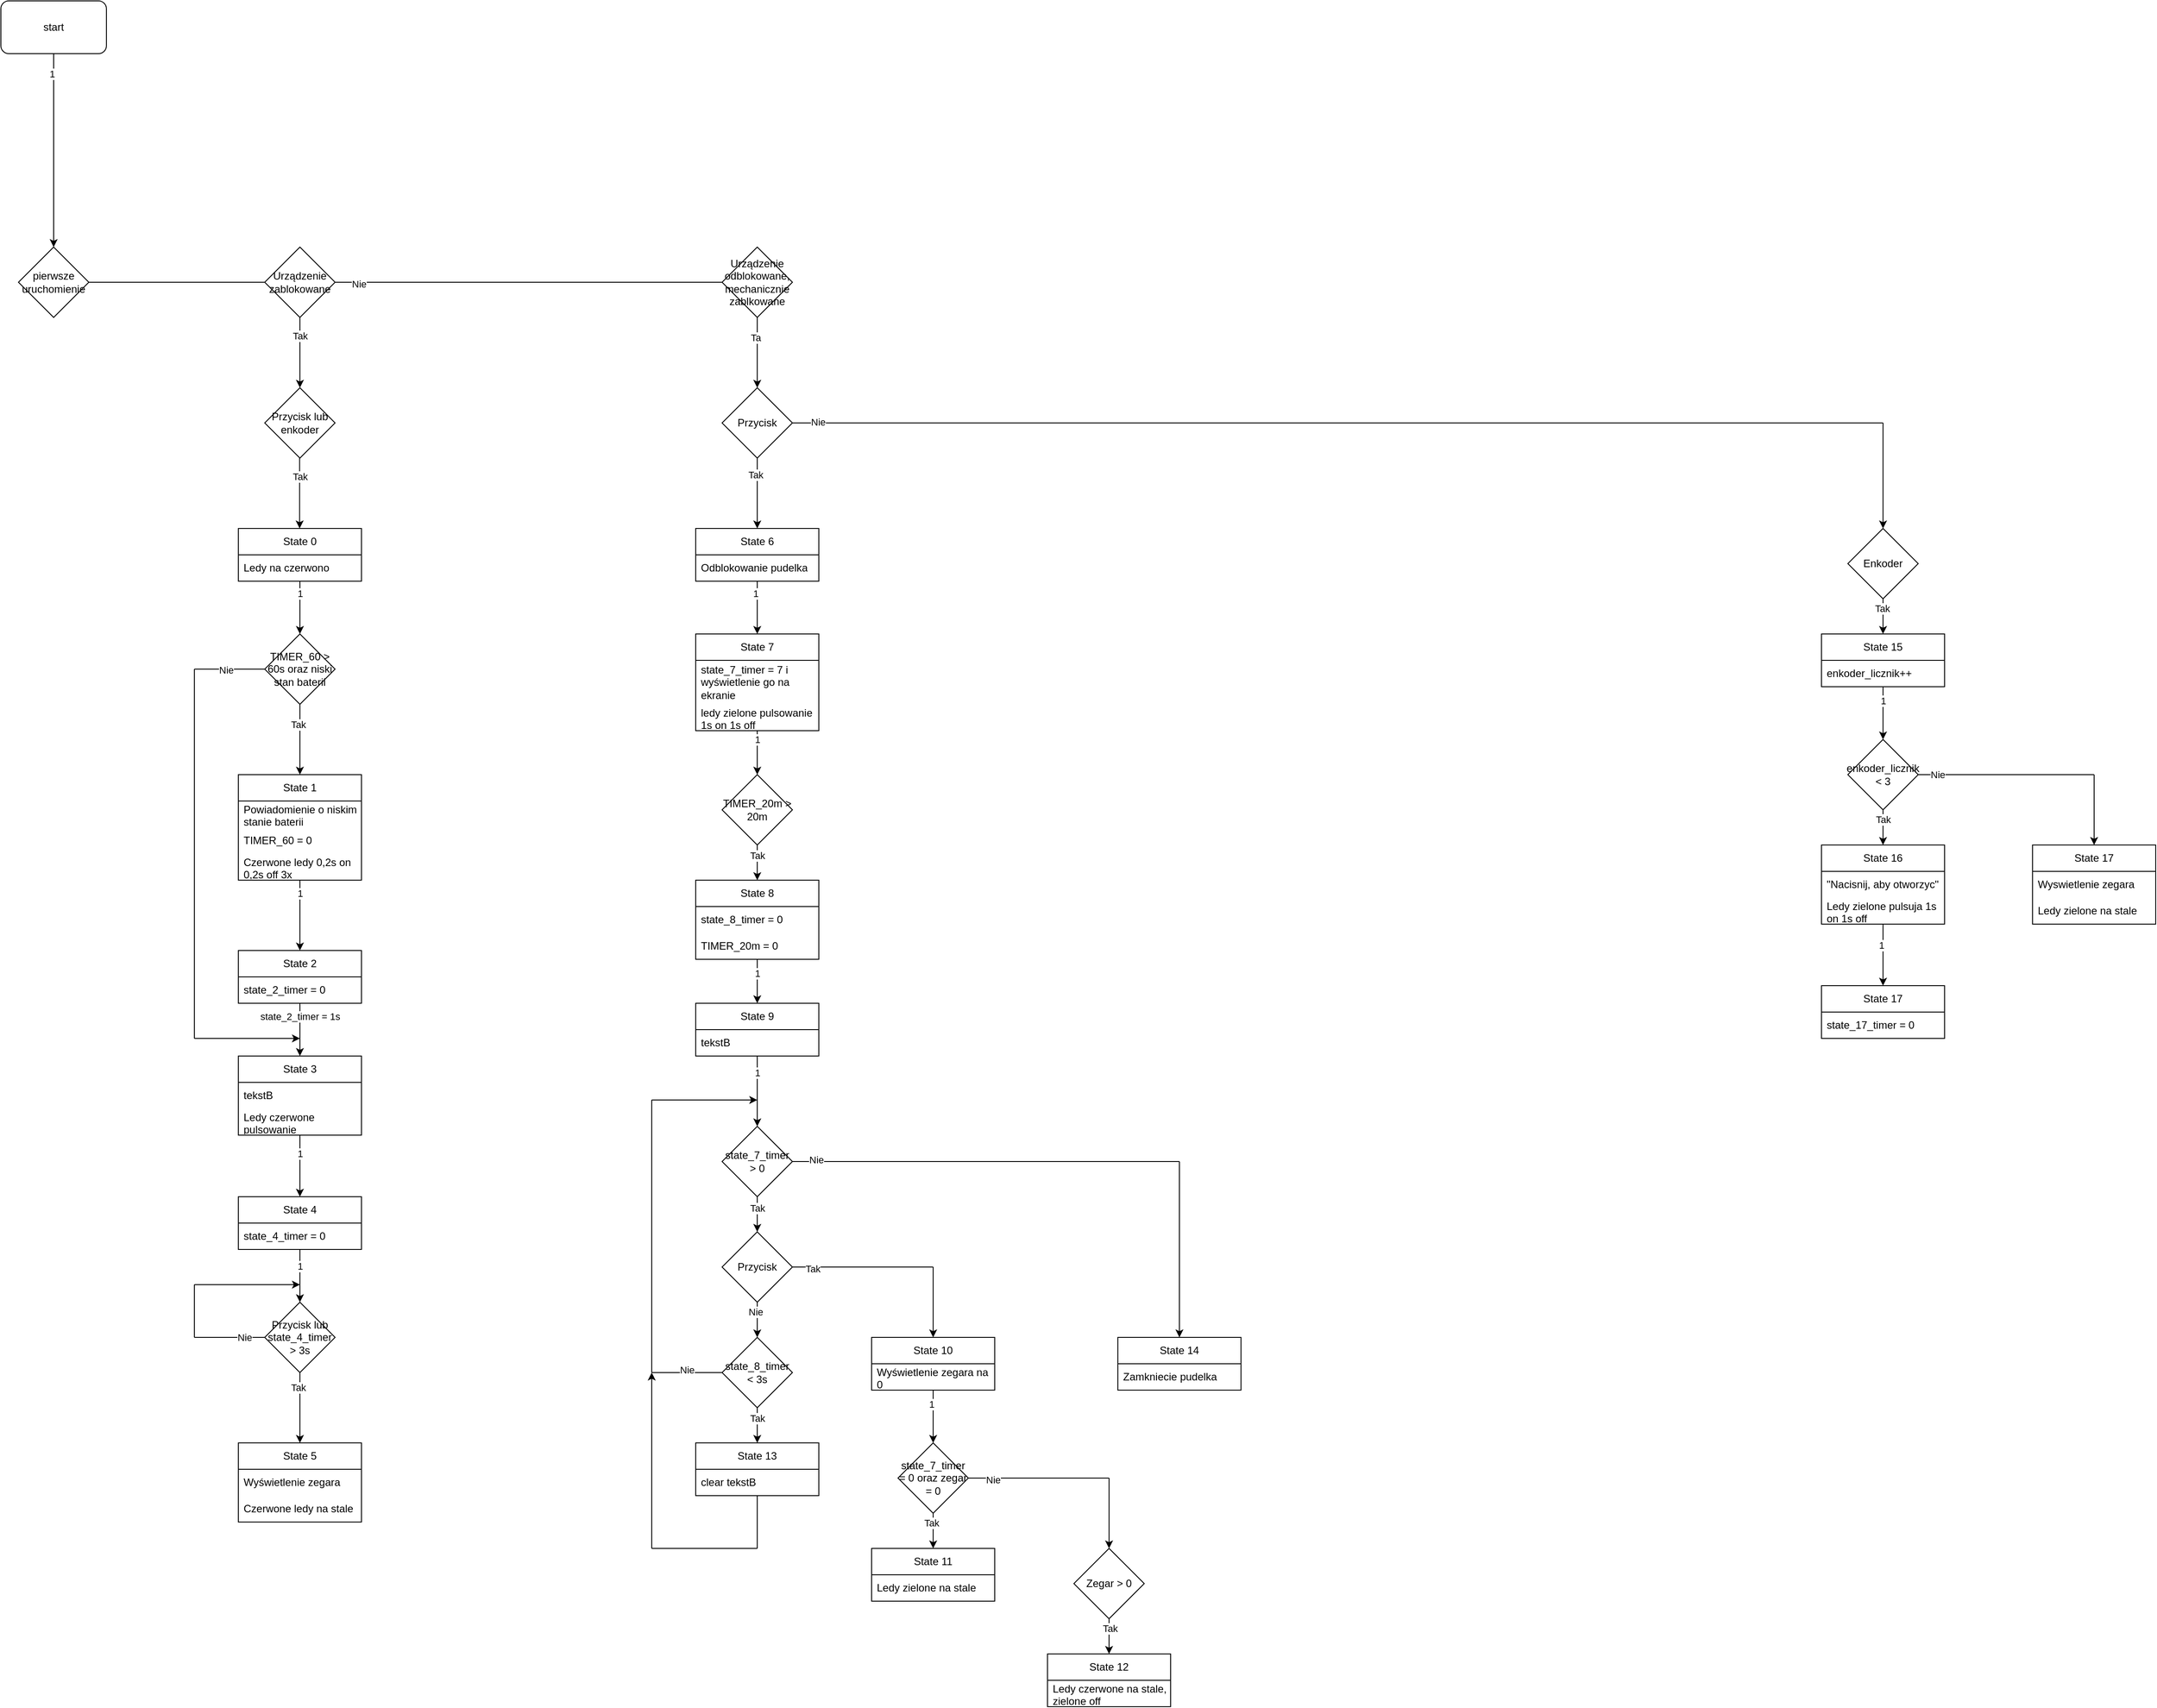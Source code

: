 <mxfile version="24.7.17">
  <diagram name="Strona-1" id="2mw-pCsPqiWWV56mcszM">
    <mxGraphModel dx="1050" dy="621" grid="1" gridSize="10" guides="1" tooltips="1" connect="1" arrows="1" fold="1" page="1" pageScale="1" pageWidth="827" pageHeight="1169" math="0" shadow="0">
      <root>
        <mxCell id="0" />
        <mxCell id="1" parent="0" />
        <mxCell id="Ng-ZKn7XC6xdr_pD2heI-1" value="start" style="rounded=1;whiteSpace=wrap;html=1;" parent="1" vertex="1">
          <mxGeometry x="260" y="40" width="120" height="60" as="geometry" />
        </mxCell>
        <mxCell id="Ng-ZKn7XC6xdr_pD2heI-2" value="" style="endArrow=classic;html=1;rounded=0;" parent="1" edge="1">
          <mxGeometry width="50" height="50" relative="1" as="geometry">
            <mxPoint x="320" y="100" as="sourcePoint" />
            <mxPoint x="320" y="320" as="targetPoint" />
          </mxGeometry>
        </mxCell>
        <mxCell id="Ng-ZKn7XC6xdr_pD2heI-4" value="1" style="edgeLabel;html=1;align=center;verticalAlign=middle;resizable=0;points=[];" parent="Ng-ZKn7XC6xdr_pD2heI-2" vertex="1" connectable="0">
          <mxGeometry x="-0.789" y="-2" relative="1" as="geometry">
            <mxPoint as="offset" />
          </mxGeometry>
        </mxCell>
        <mxCell id="Ng-ZKn7XC6xdr_pD2heI-5" value="pierwsze uruchomienie" style="rhombus;whiteSpace=wrap;html=1;" parent="1" vertex="1">
          <mxGeometry x="280" y="320" width="80" height="80" as="geometry" />
        </mxCell>
        <mxCell id="Ng-ZKn7XC6xdr_pD2heI-6" value="" style="endArrow=none;html=1;rounded=0;" parent="1" edge="1">
          <mxGeometry width="50" height="50" relative="1" as="geometry">
            <mxPoint x="360" y="360" as="sourcePoint" />
            <mxPoint x="560" y="360" as="targetPoint" />
          </mxGeometry>
        </mxCell>
        <mxCell id="TuIYamLJuIfVN-ljtf5m-1" value="Urządzenie zablokowane" style="rhombus;whiteSpace=wrap;html=1;" parent="1" vertex="1">
          <mxGeometry x="560" y="320" width="80" height="80" as="geometry" />
        </mxCell>
        <mxCell id="TuIYamLJuIfVN-ljtf5m-2" value="" style="endArrow=classic;html=1;rounded=0;" parent="1" edge="1">
          <mxGeometry width="50" height="50" relative="1" as="geometry">
            <mxPoint x="600" y="400" as="sourcePoint" />
            <mxPoint x="600" y="480" as="targetPoint" />
          </mxGeometry>
        </mxCell>
        <mxCell id="TuIYamLJuIfVN-ljtf5m-3" value="Tak" style="edgeLabel;html=1;align=center;verticalAlign=middle;resizable=0;points=[];" parent="TuIYamLJuIfVN-ljtf5m-2" vertex="1" connectable="0">
          <mxGeometry x="-0.493" relative="1" as="geometry">
            <mxPoint as="offset" />
          </mxGeometry>
        </mxCell>
        <mxCell id="TuIYamLJuIfVN-ljtf5m-4" value="State 0" style="swimlane;fontStyle=0;childLayout=stackLayout;horizontal=1;startSize=30;horizontalStack=0;resizeParent=1;resizeParentMax=0;resizeLast=0;collapsible=1;marginBottom=0;whiteSpace=wrap;html=1;" parent="1" vertex="1">
          <mxGeometry x="530" y="640" width="140" height="60" as="geometry" />
        </mxCell>
        <mxCell id="TuIYamLJuIfVN-ljtf5m-11" value="" style="endArrow=classic;html=1;rounded=0;" parent="TuIYamLJuIfVN-ljtf5m-4" edge="1">
          <mxGeometry width="50" height="50" relative="1" as="geometry">
            <mxPoint x="70" y="60" as="sourcePoint" />
            <mxPoint x="70" y="120" as="targetPoint" />
          </mxGeometry>
        </mxCell>
        <mxCell id="TuIYamLJuIfVN-ljtf5m-12" value="1" style="edgeLabel;html=1;align=center;verticalAlign=middle;resizable=0;points=[];" parent="TuIYamLJuIfVN-ljtf5m-11" vertex="1" connectable="0">
          <mxGeometry x="-0.539" relative="1" as="geometry">
            <mxPoint as="offset" />
          </mxGeometry>
        </mxCell>
        <mxCell id="TuIYamLJuIfVN-ljtf5m-5" value="Ledy na czerwono" style="text;strokeColor=none;fillColor=none;align=left;verticalAlign=middle;spacingLeft=4;spacingRight=4;overflow=hidden;points=[[0,0.5],[1,0.5]];portConstraint=eastwest;rotatable=0;whiteSpace=wrap;html=1;" parent="TuIYamLJuIfVN-ljtf5m-4" vertex="1">
          <mxGeometry y="30" width="140" height="30" as="geometry" />
        </mxCell>
        <mxCell id="TuIYamLJuIfVN-ljtf5m-8" value="Przycisk lub enkoder" style="rhombus;whiteSpace=wrap;html=1;" parent="1" vertex="1">
          <mxGeometry x="560" y="480" width="80" height="80" as="geometry" />
        </mxCell>
        <mxCell id="TuIYamLJuIfVN-ljtf5m-9" value="" style="endArrow=classic;html=1;rounded=0;" parent="1" edge="1">
          <mxGeometry width="50" height="50" relative="1" as="geometry">
            <mxPoint x="599.68" y="560" as="sourcePoint" />
            <mxPoint x="599.68" y="640" as="targetPoint" />
          </mxGeometry>
        </mxCell>
        <mxCell id="TuIYamLJuIfVN-ljtf5m-10" value="Tak" style="edgeLabel;html=1;align=center;verticalAlign=middle;resizable=0;points=[];" parent="TuIYamLJuIfVN-ljtf5m-9" vertex="1" connectable="0">
          <mxGeometry x="-0.493" relative="1" as="geometry">
            <mxPoint as="offset" />
          </mxGeometry>
        </mxCell>
        <mxCell id="TuIYamLJuIfVN-ljtf5m-13" value="TIMER_60 &amp;gt; 60s oraz niski stan baterii" style="rhombus;whiteSpace=wrap;html=1;" parent="1" vertex="1">
          <mxGeometry x="560" y="760" width="80" height="80" as="geometry" />
        </mxCell>
        <mxCell id="TuIYamLJuIfVN-ljtf5m-14" value="" style="endArrow=classic;html=1;rounded=0;" parent="1" edge="1">
          <mxGeometry width="50" height="50" relative="1" as="geometry">
            <mxPoint x="600" y="840" as="sourcePoint" />
            <mxPoint x="600" y="920" as="targetPoint" />
          </mxGeometry>
        </mxCell>
        <mxCell id="TuIYamLJuIfVN-ljtf5m-15" value="Tak" style="edgeLabel;html=1;align=center;verticalAlign=middle;resizable=0;points=[];" parent="TuIYamLJuIfVN-ljtf5m-14" vertex="1" connectable="0">
          <mxGeometry x="-0.438" y="-2" relative="1" as="geometry">
            <mxPoint as="offset" />
          </mxGeometry>
        </mxCell>
        <mxCell id="TuIYamLJuIfVN-ljtf5m-16" value="State 1" style="swimlane;fontStyle=0;childLayout=stackLayout;horizontal=1;startSize=30;horizontalStack=0;resizeParent=1;resizeParentMax=0;resizeLast=0;collapsible=1;marginBottom=0;whiteSpace=wrap;html=1;" parent="1" vertex="1">
          <mxGeometry x="530" y="920" width="140" height="120" as="geometry" />
        </mxCell>
        <mxCell id="TuIYamLJuIfVN-ljtf5m-17" value="Powiadomienie o niskim stanie baterii" style="text;strokeColor=none;fillColor=none;align=left;verticalAlign=middle;spacingLeft=4;spacingRight=4;overflow=hidden;points=[[0,0.5],[1,0.5]];portConstraint=eastwest;rotatable=0;whiteSpace=wrap;html=1;" parent="TuIYamLJuIfVN-ljtf5m-16" vertex="1">
          <mxGeometry y="30" width="140" height="30" as="geometry" />
        </mxCell>
        <mxCell id="TuIYamLJuIfVN-ljtf5m-18" value="TIMER_60 = 0" style="text;strokeColor=none;fillColor=none;align=left;verticalAlign=middle;spacingLeft=4;spacingRight=4;overflow=hidden;points=[[0,0.5],[1,0.5]];portConstraint=eastwest;rotatable=0;whiteSpace=wrap;html=1;" parent="TuIYamLJuIfVN-ljtf5m-16" vertex="1">
          <mxGeometry y="60" width="140" height="30" as="geometry" />
        </mxCell>
        <mxCell id="TuIYamLJuIfVN-ljtf5m-20" value="" style="endArrow=classic;html=1;rounded=0;" parent="TuIYamLJuIfVN-ljtf5m-16" edge="1">
          <mxGeometry width="50" height="50" relative="1" as="geometry">
            <mxPoint x="70" y="120" as="sourcePoint" />
            <mxPoint x="70" y="200" as="targetPoint" />
          </mxGeometry>
        </mxCell>
        <mxCell id="TuIYamLJuIfVN-ljtf5m-25" value="1" style="edgeLabel;html=1;align=center;verticalAlign=middle;resizable=0;points=[];" parent="TuIYamLJuIfVN-ljtf5m-20" vertex="1" connectable="0">
          <mxGeometry x="-0.622" relative="1" as="geometry">
            <mxPoint as="offset" />
          </mxGeometry>
        </mxCell>
        <mxCell id="TuIYamLJuIfVN-ljtf5m-19" value="Czerwone ledy 0,2s on 0,2s off 3x" style="text;strokeColor=none;fillColor=none;align=left;verticalAlign=middle;spacingLeft=4;spacingRight=4;overflow=hidden;points=[[0,0.5],[1,0.5]];portConstraint=eastwest;rotatable=0;whiteSpace=wrap;html=1;" parent="TuIYamLJuIfVN-ljtf5m-16" vertex="1">
          <mxGeometry y="90" width="140" height="30" as="geometry" />
        </mxCell>
        <mxCell id="TuIYamLJuIfVN-ljtf5m-21" value="State 2" style="swimlane;fontStyle=0;childLayout=stackLayout;horizontal=1;startSize=30;horizontalStack=0;resizeParent=1;resizeParentMax=0;resizeLast=0;collapsible=1;marginBottom=0;whiteSpace=wrap;html=1;" parent="1" vertex="1">
          <mxGeometry x="530" y="1120" width="140" height="60" as="geometry" />
        </mxCell>
        <mxCell id="TuIYamLJuIfVN-ljtf5m-26" value="" style="endArrow=classic;html=1;rounded=0;" parent="TuIYamLJuIfVN-ljtf5m-21" edge="1">
          <mxGeometry width="50" height="50" relative="1" as="geometry">
            <mxPoint x="70" y="60" as="sourcePoint" />
            <mxPoint x="70" y="120" as="targetPoint" />
          </mxGeometry>
        </mxCell>
        <mxCell id="TuIYamLJuIfVN-ljtf5m-27" value="state_2_timer = 1s" style="edgeLabel;html=1;align=center;verticalAlign=middle;resizable=0;points=[];" parent="TuIYamLJuIfVN-ljtf5m-26" vertex="1" connectable="0">
          <mxGeometry x="-0.496" relative="1" as="geometry">
            <mxPoint as="offset" />
          </mxGeometry>
        </mxCell>
        <mxCell id="TuIYamLJuIfVN-ljtf5m-22" value="state_2_timer = 0" style="text;strokeColor=none;fillColor=none;align=left;verticalAlign=middle;spacingLeft=4;spacingRight=4;overflow=hidden;points=[[0,0.5],[1,0.5]];portConstraint=eastwest;rotatable=0;whiteSpace=wrap;html=1;" parent="TuIYamLJuIfVN-ljtf5m-21" vertex="1">
          <mxGeometry y="30" width="140" height="30" as="geometry" />
        </mxCell>
        <mxCell id="TuIYamLJuIfVN-ljtf5m-28" value="State 3" style="swimlane;fontStyle=0;childLayout=stackLayout;horizontal=1;startSize=30;horizontalStack=0;resizeParent=1;resizeParentMax=0;resizeLast=0;collapsible=1;marginBottom=0;whiteSpace=wrap;html=1;" parent="1" vertex="1">
          <mxGeometry x="530" y="1240" width="140" height="90" as="geometry" />
        </mxCell>
        <mxCell id="TuIYamLJuIfVN-ljtf5m-29" value="tekstB" style="text;strokeColor=none;fillColor=none;align=left;verticalAlign=middle;spacingLeft=4;spacingRight=4;overflow=hidden;points=[[0,0.5],[1,0.5]];portConstraint=eastwest;rotatable=0;whiteSpace=wrap;html=1;" parent="TuIYamLJuIfVN-ljtf5m-28" vertex="1">
          <mxGeometry y="30" width="140" height="30" as="geometry" />
        </mxCell>
        <mxCell id="TuIYamLJuIfVN-ljtf5m-32" value="" style="endArrow=classic;html=1;rounded=0;" parent="TuIYamLJuIfVN-ljtf5m-28" edge="1">
          <mxGeometry width="50" height="50" relative="1" as="geometry">
            <mxPoint x="70" y="90" as="sourcePoint" />
            <mxPoint x="70" y="160" as="targetPoint" />
          </mxGeometry>
        </mxCell>
        <mxCell id="TuIYamLJuIfVN-ljtf5m-33" value="1" style="edgeLabel;html=1;align=center;verticalAlign=middle;resizable=0;points=[];" parent="TuIYamLJuIfVN-ljtf5m-32" vertex="1" connectable="0">
          <mxGeometry x="-0.411" relative="1" as="geometry">
            <mxPoint as="offset" />
          </mxGeometry>
        </mxCell>
        <mxCell id="TuIYamLJuIfVN-ljtf5m-30" value="Ledy czerwone pulsowanie" style="text;strokeColor=none;fillColor=none;align=left;verticalAlign=middle;spacingLeft=4;spacingRight=4;overflow=hidden;points=[[0,0.5],[1,0.5]];portConstraint=eastwest;rotatable=0;whiteSpace=wrap;html=1;" parent="TuIYamLJuIfVN-ljtf5m-28" vertex="1">
          <mxGeometry y="60" width="140" height="30" as="geometry" />
        </mxCell>
        <mxCell id="TuIYamLJuIfVN-ljtf5m-34" value="State 4" style="swimlane;fontStyle=0;childLayout=stackLayout;horizontal=1;startSize=30;horizontalStack=0;resizeParent=1;resizeParentMax=0;resizeLast=0;collapsible=1;marginBottom=0;whiteSpace=wrap;html=1;" parent="1" vertex="1">
          <mxGeometry x="530" y="1400" width="140" height="60" as="geometry" />
        </mxCell>
        <mxCell id="TuIYamLJuIfVN-ljtf5m-38" value="" style="endArrow=classic;html=1;rounded=0;" parent="TuIYamLJuIfVN-ljtf5m-34" edge="1">
          <mxGeometry width="50" height="50" relative="1" as="geometry">
            <mxPoint x="70" y="60" as="sourcePoint" />
            <mxPoint x="70" y="120" as="targetPoint" />
          </mxGeometry>
        </mxCell>
        <mxCell id="TuIYamLJuIfVN-ljtf5m-39" value="1" style="edgeLabel;html=1;align=center;verticalAlign=middle;resizable=0;points=[];" parent="TuIYamLJuIfVN-ljtf5m-38" vertex="1" connectable="0">
          <mxGeometry x="-0.367" relative="1" as="geometry">
            <mxPoint as="offset" />
          </mxGeometry>
        </mxCell>
        <mxCell id="TuIYamLJuIfVN-ljtf5m-35" value="state_4_timer = 0" style="text;strokeColor=none;fillColor=none;align=left;verticalAlign=middle;spacingLeft=4;spacingRight=4;overflow=hidden;points=[[0,0.5],[1,0.5]];portConstraint=eastwest;rotatable=0;whiteSpace=wrap;html=1;" parent="TuIYamLJuIfVN-ljtf5m-34" vertex="1">
          <mxGeometry y="30" width="140" height="30" as="geometry" />
        </mxCell>
        <mxCell id="TuIYamLJuIfVN-ljtf5m-41" value="Przycisk lub state_4_timer &amp;gt; 3s" style="rhombus;whiteSpace=wrap;html=1;" parent="1" vertex="1">
          <mxGeometry x="560" y="1520" width="80" height="80" as="geometry" />
        </mxCell>
        <mxCell id="TuIYamLJuIfVN-ljtf5m-42" value="" style="endArrow=classic;html=1;rounded=0;" parent="1" edge="1">
          <mxGeometry width="50" height="50" relative="1" as="geometry">
            <mxPoint x="600" y="1600" as="sourcePoint" />
            <mxPoint x="600" y="1680" as="targetPoint" />
          </mxGeometry>
        </mxCell>
        <mxCell id="TuIYamLJuIfVN-ljtf5m-43" value="Tak" style="edgeLabel;html=1;align=center;verticalAlign=middle;resizable=0;points=[];" parent="TuIYamLJuIfVN-ljtf5m-42" vertex="1" connectable="0">
          <mxGeometry x="-0.583" y="-2" relative="1" as="geometry">
            <mxPoint as="offset" />
          </mxGeometry>
        </mxCell>
        <mxCell id="TuIYamLJuIfVN-ljtf5m-44" value="State 5" style="swimlane;fontStyle=0;childLayout=stackLayout;horizontal=1;startSize=30;horizontalStack=0;resizeParent=1;resizeParentMax=0;resizeLast=0;collapsible=1;marginBottom=0;whiteSpace=wrap;html=1;" parent="1" vertex="1">
          <mxGeometry x="530" y="1680" width="140" height="90" as="geometry" />
        </mxCell>
        <mxCell id="TuIYamLJuIfVN-ljtf5m-45" value="Wyświetlenie zegara" style="text;strokeColor=none;fillColor=none;align=left;verticalAlign=middle;spacingLeft=4;spacingRight=4;overflow=hidden;points=[[0,0.5],[1,0.5]];portConstraint=eastwest;rotatable=0;whiteSpace=wrap;html=1;" parent="TuIYamLJuIfVN-ljtf5m-44" vertex="1">
          <mxGeometry y="30" width="140" height="30" as="geometry" />
        </mxCell>
        <mxCell id="TuIYamLJuIfVN-ljtf5m-46" value="Czerwone ledy na stale" style="text;strokeColor=none;fillColor=none;align=left;verticalAlign=middle;spacingLeft=4;spacingRight=4;overflow=hidden;points=[[0,0.5],[1,0.5]];portConstraint=eastwest;rotatable=0;whiteSpace=wrap;html=1;" parent="TuIYamLJuIfVN-ljtf5m-44" vertex="1">
          <mxGeometry y="60" width="140" height="30" as="geometry" />
        </mxCell>
        <mxCell id="TuIYamLJuIfVN-ljtf5m-49" value="" style="endArrow=none;html=1;rounded=0;" parent="1" edge="1">
          <mxGeometry width="50" height="50" relative="1" as="geometry">
            <mxPoint x="480" y="1560" as="sourcePoint" />
            <mxPoint x="560" y="1560" as="targetPoint" />
          </mxGeometry>
        </mxCell>
        <mxCell id="TuIYamLJuIfVN-ljtf5m-52" value="Nie" style="edgeLabel;html=1;align=center;verticalAlign=middle;resizable=0;points=[];" parent="TuIYamLJuIfVN-ljtf5m-49" vertex="1" connectable="0">
          <mxGeometry x="0.427" relative="1" as="geometry">
            <mxPoint as="offset" />
          </mxGeometry>
        </mxCell>
        <mxCell id="TuIYamLJuIfVN-ljtf5m-50" value="" style="endArrow=none;html=1;rounded=0;" parent="1" edge="1">
          <mxGeometry width="50" height="50" relative="1" as="geometry">
            <mxPoint x="480" y="1560" as="sourcePoint" />
            <mxPoint x="480" y="1500" as="targetPoint" />
          </mxGeometry>
        </mxCell>
        <mxCell id="TuIYamLJuIfVN-ljtf5m-51" value="" style="endArrow=classic;html=1;rounded=0;" parent="1" edge="1">
          <mxGeometry width="50" height="50" relative="1" as="geometry">
            <mxPoint x="480" y="1500" as="sourcePoint" />
            <mxPoint x="600" y="1500" as="targetPoint" />
          </mxGeometry>
        </mxCell>
        <mxCell id="TuIYamLJuIfVN-ljtf5m-53" value="" style="endArrow=none;html=1;rounded=0;" parent="1" edge="1">
          <mxGeometry width="50" height="50" relative="1" as="geometry">
            <mxPoint x="480" y="800" as="sourcePoint" />
            <mxPoint x="560" y="800" as="targetPoint" />
          </mxGeometry>
        </mxCell>
        <mxCell id="TuIYamLJuIfVN-ljtf5m-56" value="Nie" style="edgeLabel;html=1;align=center;verticalAlign=middle;resizable=0;points=[];" parent="TuIYamLJuIfVN-ljtf5m-53" vertex="1" connectable="0">
          <mxGeometry x="-0.098" y="-1" relative="1" as="geometry">
            <mxPoint as="offset" />
          </mxGeometry>
        </mxCell>
        <mxCell id="TuIYamLJuIfVN-ljtf5m-54" value="" style="endArrow=none;html=1;rounded=0;" parent="1" edge="1">
          <mxGeometry width="50" height="50" relative="1" as="geometry">
            <mxPoint x="480" y="1220" as="sourcePoint" />
            <mxPoint x="480" y="800" as="targetPoint" />
          </mxGeometry>
        </mxCell>
        <mxCell id="TuIYamLJuIfVN-ljtf5m-55" value="" style="endArrow=classic;html=1;rounded=0;" parent="1" edge="1">
          <mxGeometry width="50" height="50" relative="1" as="geometry">
            <mxPoint x="480" y="1220" as="sourcePoint" />
            <mxPoint x="600" y="1220" as="targetPoint" />
          </mxGeometry>
        </mxCell>
        <mxCell id="TuIYamLJuIfVN-ljtf5m-57" value="" style="endArrow=none;html=1;rounded=0;" parent="1" edge="1">
          <mxGeometry width="50" height="50" relative="1" as="geometry">
            <mxPoint x="640" y="360" as="sourcePoint" />
            <mxPoint x="1080" y="360" as="targetPoint" />
          </mxGeometry>
        </mxCell>
        <mxCell id="TuIYamLJuIfVN-ljtf5m-60" value="Nie" style="edgeLabel;html=1;align=center;verticalAlign=middle;resizable=0;points=[];" parent="TuIYamLJuIfVN-ljtf5m-57" vertex="1" connectable="0">
          <mxGeometry x="-0.878" y="-2" relative="1" as="geometry">
            <mxPoint as="offset" />
          </mxGeometry>
        </mxCell>
        <mxCell id="TuIYamLJuIfVN-ljtf5m-59" value="Przycisk" style="rhombus;whiteSpace=wrap;html=1;" parent="1" vertex="1">
          <mxGeometry x="1080" y="480" width="80" height="80" as="geometry" />
        </mxCell>
        <mxCell id="TuIYamLJuIfVN-ljtf5m-61" value="Urządzenie odblokowane, mechanicznie zablkowane" style="rhombus;whiteSpace=wrap;html=1;" parent="1" vertex="1">
          <mxGeometry x="1080" y="320" width="80" height="80" as="geometry" />
        </mxCell>
        <mxCell id="TuIYamLJuIfVN-ljtf5m-62" value="" style="endArrow=classic;html=1;rounded=0;entryX=0.5;entryY=0;entryDx=0;entryDy=0;" parent="1" target="TuIYamLJuIfVN-ljtf5m-59" edge="1">
          <mxGeometry width="50" height="50" relative="1" as="geometry">
            <mxPoint x="1120" y="400" as="sourcePoint" />
            <mxPoint x="1170" y="350" as="targetPoint" />
          </mxGeometry>
        </mxCell>
        <mxCell id="TuIYamLJuIfVN-ljtf5m-63" value="Ta" style="edgeLabel;html=1;align=center;verticalAlign=middle;resizable=0;points=[];" parent="TuIYamLJuIfVN-ljtf5m-62" vertex="1" connectable="0">
          <mxGeometry x="-0.443" y="-2" relative="1" as="geometry">
            <mxPoint as="offset" />
          </mxGeometry>
        </mxCell>
        <mxCell id="TuIYamLJuIfVN-ljtf5m-64" value="" style="endArrow=classic;html=1;rounded=0;" parent="1" edge="1">
          <mxGeometry width="50" height="50" relative="1" as="geometry">
            <mxPoint x="1120" y="560" as="sourcePoint" />
            <mxPoint x="1120" y="640" as="targetPoint" />
          </mxGeometry>
        </mxCell>
        <mxCell id="TuIYamLJuIfVN-ljtf5m-65" value="Tak" style="edgeLabel;html=1;align=center;verticalAlign=middle;resizable=0;points=[];" parent="TuIYamLJuIfVN-ljtf5m-64" vertex="1" connectable="0">
          <mxGeometry x="-0.52" y="-2" relative="1" as="geometry">
            <mxPoint as="offset" />
          </mxGeometry>
        </mxCell>
        <mxCell id="TuIYamLJuIfVN-ljtf5m-66" value="State 6" style="swimlane;fontStyle=0;childLayout=stackLayout;horizontal=1;startSize=30;horizontalStack=0;resizeParent=1;resizeParentMax=0;resizeLast=0;collapsible=1;marginBottom=0;whiteSpace=wrap;html=1;" parent="1" vertex="1">
          <mxGeometry x="1050" y="640" width="140" height="60" as="geometry" />
        </mxCell>
        <mxCell id="TuIYamLJuIfVN-ljtf5m-70" value="" style="endArrow=classic;html=1;rounded=0;" parent="TuIYamLJuIfVN-ljtf5m-66" edge="1">
          <mxGeometry width="50" height="50" relative="1" as="geometry">
            <mxPoint x="70" y="60" as="sourcePoint" />
            <mxPoint x="70" y="120" as="targetPoint" />
          </mxGeometry>
        </mxCell>
        <mxCell id="TuIYamLJuIfVN-ljtf5m-71" value="1" style="edgeLabel;html=1;align=center;verticalAlign=middle;resizable=0;points=[];" parent="TuIYamLJuIfVN-ljtf5m-70" vertex="1" connectable="0">
          <mxGeometry x="-0.536" y="-2" relative="1" as="geometry">
            <mxPoint as="offset" />
          </mxGeometry>
        </mxCell>
        <mxCell id="TuIYamLJuIfVN-ljtf5m-67" value="Odblokowanie pudelka" style="text;strokeColor=none;fillColor=none;align=left;verticalAlign=middle;spacingLeft=4;spacingRight=4;overflow=hidden;points=[[0,0.5],[1,0.5]];portConstraint=eastwest;rotatable=0;whiteSpace=wrap;html=1;" parent="TuIYamLJuIfVN-ljtf5m-66" vertex="1">
          <mxGeometry y="30" width="140" height="30" as="geometry" />
        </mxCell>
        <mxCell id="TuIYamLJuIfVN-ljtf5m-72" value="State 7" style="swimlane;fontStyle=0;childLayout=stackLayout;horizontal=1;startSize=30;horizontalStack=0;resizeParent=1;resizeParentMax=0;resizeLast=0;collapsible=1;marginBottom=0;whiteSpace=wrap;html=1;" parent="1" vertex="1">
          <mxGeometry x="1050" y="760" width="140" height="110" as="geometry" />
        </mxCell>
        <mxCell id="TuIYamLJuIfVN-ljtf5m-73" value="state_7_timer = 7 i wyświetlenie go na ekranie" style="text;strokeColor=none;fillColor=none;align=left;verticalAlign=middle;spacingLeft=4;spacingRight=4;overflow=hidden;points=[[0,0.5],[1,0.5]];portConstraint=eastwest;rotatable=0;whiteSpace=wrap;html=1;" parent="TuIYamLJuIfVN-ljtf5m-72" vertex="1">
          <mxGeometry y="30" width="140" height="50" as="geometry" />
        </mxCell>
        <mxCell id="TuIYamLJuIfVN-ljtf5m-80" value="" style="endArrow=classic;html=1;rounded=0;" parent="TuIYamLJuIfVN-ljtf5m-72" edge="1">
          <mxGeometry width="50" height="50" relative="1" as="geometry">
            <mxPoint x="70" y="110" as="sourcePoint" />
            <mxPoint x="70" y="160" as="targetPoint" />
          </mxGeometry>
        </mxCell>
        <mxCell id="TuIYamLJuIfVN-ljtf5m-81" value="1" style="edgeLabel;html=1;align=center;verticalAlign=middle;resizable=0;points=[];" parent="TuIYamLJuIfVN-ljtf5m-80" vertex="1" connectable="0">
          <mxGeometry x="-0.68" relative="1" as="geometry">
            <mxPoint y="2" as="offset" />
          </mxGeometry>
        </mxCell>
        <mxCell id="TuIYamLJuIfVN-ljtf5m-77" value="ledy zielone pulsowanie 1s on 1s off" style="text;strokeColor=none;fillColor=none;align=left;verticalAlign=middle;spacingLeft=4;spacingRight=4;overflow=hidden;points=[[0,0.5],[1,0.5]];portConstraint=eastwest;rotatable=0;whiteSpace=wrap;html=1;" parent="TuIYamLJuIfVN-ljtf5m-72" vertex="1">
          <mxGeometry y="80" width="140" height="30" as="geometry" />
        </mxCell>
        <mxCell id="TuIYamLJuIfVN-ljtf5m-82" value="State 8" style="swimlane;fontStyle=0;childLayout=stackLayout;horizontal=1;startSize=30;horizontalStack=0;resizeParent=1;resizeParentMax=0;resizeLast=0;collapsible=1;marginBottom=0;whiteSpace=wrap;html=1;" parent="1" vertex="1">
          <mxGeometry x="1050" y="1040" width="140" height="90" as="geometry" />
        </mxCell>
        <mxCell id="TuIYamLJuIfVN-ljtf5m-83" value="state_8_timer = 0" style="text;strokeColor=none;fillColor=none;align=left;verticalAlign=middle;spacingLeft=4;spacingRight=4;overflow=hidden;points=[[0,0.5],[1,0.5]];portConstraint=eastwest;rotatable=0;whiteSpace=wrap;html=1;" parent="TuIYamLJuIfVN-ljtf5m-82" vertex="1">
          <mxGeometry y="30" width="140" height="30" as="geometry" />
        </mxCell>
        <mxCell id="TuIYamLJuIfVN-ljtf5m-93" value="TIMER_20m = 0" style="text;strokeColor=none;fillColor=none;align=left;verticalAlign=middle;spacingLeft=4;spacingRight=4;overflow=hidden;points=[[0,0.5],[1,0.5]];portConstraint=eastwest;rotatable=0;whiteSpace=wrap;html=1;" parent="TuIYamLJuIfVN-ljtf5m-82" vertex="1">
          <mxGeometry y="60" width="140" height="30" as="geometry" />
        </mxCell>
        <mxCell id="TuIYamLJuIfVN-ljtf5m-96" value="" style="endArrow=classic;html=1;rounded=0;entryX=0.5;entryY=0;entryDx=0;entryDy=0;" parent="TuIYamLJuIfVN-ljtf5m-82" target="TuIYamLJuIfVN-ljtf5m-88" edge="1">
          <mxGeometry width="50" height="50" relative="1" as="geometry">
            <mxPoint x="70" y="90" as="sourcePoint" />
            <mxPoint x="120" y="40" as="targetPoint" />
          </mxGeometry>
        </mxCell>
        <mxCell id="TuIYamLJuIfVN-ljtf5m-97" value="1" style="edgeLabel;html=1;align=center;verticalAlign=middle;resizable=0;points=[];" parent="TuIYamLJuIfVN-ljtf5m-96" vertex="1" connectable="0">
          <mxGeometry x="-0.372" relative="1" as="geometry">
            <mxPoint as="offset" />
          </mxGeometry>
        </mxCell>
        <mxCell id="TuIYamLJuIfVN-ljtf5m-88" value="State 9" style="swimlane;fontStyle=0;childLayout=stackLayout;horizontal=1;startSize=30;horizontalStack=0;resizeParent=1;resizeParentMax=0;resizeLast=0;collapsible=1;marginBottom=0;whiteSpace=wrap;html=1;" parent="1" vertex="1">
          <mxGeometry x="1050" y="1180" width="140" height="60" as="geometry" />
        </mxCell>
        <mxCell id="TuIYamLJuIfVN-ljtf5m-89" value="tekstB" style="text;strokeColor=none;fillColor=none;align=left;verticalAlign=middle;spacingLeft=4;spacingRight=4;overflow=hidden;points=[[0,0.5],[1,0.5]];portConstraint=eastwest;rotatable=0;whiteSpace=wrap;html=1;" parent="TuIYamLJuIfVN-ljtf5m-88" vertex="1">
          <mxGeometry y="30" width="140" height="30" as="geometry" />
        </mxCell>
        <mxCell id="TuIYamLJuIfVN-ljtf5m-98" value="" style="endArrow=classic;html=1;rounded=0;" parent="TuIYamLJuIfVN-ljtf5m-88" edge="1">
          <mxGeometry width="50" height="50" relative="1" as="geometry">
            <mxPoint x="70" y="60" as="sourcePoint" />
            <mxPoint x="70" y="140" as="targetPoint" />
          </mxGeometry>
        </mxCell>
        <mxCell id="TuIYamLJuIfVN-ljtf5m-99" value="1" style="edgeLabel;html=1;align=center;verticalAlign=middle;resizable=0;points=[];" parent="TuIYamLJuIfVN-ljtf5m-98" vertex="1" connectable="0">
          <mxGeometry x="-0.536" relative="1" as="geometry">
            <mxPoint as="offset" />
          </mxGeometry>
        </mxCell>
        <mxCell id="TuIYamLJuIfVN-ljtf5m-92" value="TIMER_20m &amp;gt; 20m" style="rhombus;whiteSpace=wrap;html=1;" parent="1" vertex="1">
          <mxGeometry x="1080" y="920" width="80" height="80" as="geometry" />
        </mxCell>
        <mxCell id="TuIYamLJuIfVN-ljtf5m-94" value="" style="endArrow=classic;html=1;rounded=0;" parent="1" edge="1">
          <mxGeometry width="50" height="50" relative="1" as="geometry">
            <mxPoint x="1120" y="1000" as="sourcePoint" />
            <mxPoint x="1120" y="1040" as="targetPoint" />
          </mxGeometry>
        </mxCell>
        <mxCell id="TuIYamLJuIfVN-ljtf5m-95" value="Tak" style="edgeLabel;html=1;align=center;verticalAlign=middle;resizable=0;points=[];" parent="TuIYamLJuIfVN-ljtf5m-94" vertex="1" connectable="0">
          <mxGeometry x="-0.394" relative="1" as="geometry">
            <mxPoint as="offset" />
          </mxGeometry>
        </mxCell>
        <mxCell id="TuIYamLJuIfVN-ljtf5m-100" value="state_7_timer &amp;gt; 0" style="rhombus;whiteSpace=wrap;html=1;" parent="1" vertex="1">
          <mxGeometry x="1080" y="1320" width="80" height="80" as="geometry" />
        </mxCell>
        <mxCell id="TuIYamLJuIfVN-ljtf5m-101" value="" style="endArrow=classic;html=1;rounded=0;" parent="1" edge="1">
          <mxGeometry width="50" height="50" relative="1" as="geometry">
            <mxPoint x="1120" y="1400" as="sourcePoint" />
            <mxPoint x="1120" y="1440" as="targetPoint" />
          </mxGeometry>
        </mxCell>
        <mxCell id="TuIYamLJuIfVN-ljtf5m-102" value="Tak" style="edgeLabel;html=1;align=center;verticalAlign=middle;resizable=0;points=[];" parent="TuIYamLJuIfVN-ljtf5m-101" vertex="1" connectable="0">
          <mxGeometry x="-0.351" relative="1" as="geometry">
            <mxPoint as="offset" />
          </mxGeometry>
        </mxCell>
        <mxCell id="TuIYamLJuIfVN-ljtf5m-103" value="Przycisk" style="rhombus;whiteSpace=wrap;html=1;" parent="1" vertex="1">
          <mxGeometry x="1080" y="1440" width="80" height="80" as="geometry" />
        </mxCell>
        <mxCell id="TuIYamLJuIfVN-ljtf5m-104" value="" style="endArrow=none;html=1;rounded=0;" parent="1" edge="1">
          <mxGeometry width="50" height="50" relative="1" as="geometry">
            <mxPoint x="1160" y="1480" as="sourcePoint" />
            <mxPoint x="1320" y="1480" as="targetPoint" />
          </mxGeometry>
        </mxCell>
        <mxCell id="TuIYamLJuIfVN-ljtf5m-105" value="Tak" style="edgeLabel;html=1;align=center;verticalAlign=middle;resizable=0;points=[];" parent="TuIYamLJuIfVN-ljtf5m-104" vertex="1" connectable="0">
          <mxGeometry x="-0.721" y="-2" relative="1" as="geometry">
            <mxPoint as="offset" />
          </mxGeometry>
        </mxCell>
        <mxCell id="TuIYamLJuIfVN-ljtf5m-106" value="" style="endArrow=classic;html=1;rounded=0;" parent="1" edge="1">
          <mxGeometry width="50" height="50" relative="1" as="geometry">
            <mxPoint x="1320" y="1480" as="sourcePoint" />
            <mxPoint x="1320" y="1560" as="targetPoint" />
          </mxGeometry>
        </mxCell>
        <mxCell id="TuIYamLJuIfVN-ljtf5m-107" value="" style="endArrow=classic;html=1;rounded=0;" parent="1" edge="1">
          <mxGeometry width="50" height="50" relative="1" as="geometry">
            <mxPoint x="1120" y="1520" as="sourcePoint" />
            <mxPoint x="1120" y="1560" as="targetPoint" />
          </mxGeometry>
        </mxCell>
        <mxCell id="TuIYamLJuIfVN-ljtf5m-108" value="Nie" style="edgeLabel;html=1;align=center;verticalAlign=middle;resizable=0;points=[];" parent="TuIYamLJuIfVN-ljtf5m-107" vertex="1" connectable="0">
          <mxGeometry x="-0.473" y="-2" relative="1" as="geometry">
            <mxPoint as="offset" />
          </mxGeometry>
        </mxCell>
        <mxCell id="TuIYamLJuIfVN-ljtf5m-109" value="State 10" style="swimlane;fontStyle=0;childLayout=stackLayout;horizontal=1;startSize=30;horizontalStack=0;resizeParent=1;resizeParentMax=0;resizeLast=0;collapsible=1;marginBottom=0;whiteSpace=wrap;html=1;" parent="1" vertex="1">
          <mxGeometry x="1250" y="1560" width="140" height="60" as="geometry" />
        </mxCell>
        <mxCell id="TuIYamLJuIfVN-ljtf5m-110" value="Wyświetlenie zegara na 0" style="text;strokeColor=none;fillColor=none;align=left;verticalAlign=middle;spacingLeft=4;spacingRight=4;overflow=hidden;points=[[0,0.5],[1,0.5]];portConstraint=eastwest;rotatable=0;whiteSpace=wrap;html=1;" parent="TuIYamLJuIfVN-ljtf5m-109" vertex="1">
          <mxGeometry y="30" width="140" height="30" as="geometry" />
        </mxCell>
        <mxCell id="TuIYamLJuIfVN-ljtf5m-115" value="" style="endArrow=classic;html=1;rounded=0;entryX=0.5;entryY=0;entryDx=0;entryDy=0;" parent="TuIYamLJuIfVN-ljtf5m-109" target="TuIYamLJuIfVN-ljtf5m-114" edge="1">
          <mxGeometry width="50" height="50" relative="1" as="geometry">
            <mxPoint x="70" y="60" as="sourcePoint" />
            <mxPoint x="120" y="10" as="targetPoint" />
          </mxGeometry>
        </mxCell>
        <mxCell id="TuIYamLJuIfVN-ljtf5m-116" value="1" style="edgeLabel;html=1;align=center;verticalAlign=middle;resizable=0;points=[];" parent="TuIYamLJuIfVN-ljtf5m-115" vertex="1" connectable="0">
          <mxGeometry x="-0.471" y="-2" relative="1" as="geometry">
            <mxPoint as="offset" />
          </mxGeometry>
        </mxCell>
        <mxCell id="TuIYamLJuIfVN-ljtf5m-114" value="state_7_timer = 0 oraz zegar = 0" style="rhombus;whiteSpace=wrap;html=1;" parent="1" vertex="1">
          <mxGeometry x="1280" y="1680" width="80" height="80" as="geometry" />
        </mxCell>
        <mxCell id="TuIYamLJuIfVN-ljtf5m-117" value="State 11" style="swimlane;fontStyle=0;childLayout=stackLayout;horizontal=1;startSize=30;horizontalStack=0;resizeParent=1;resizeParentMax=0;resizeLast=0;collapsible=1;marginBottom=0;whiteSpace=wrap;html=1;" parent="1" vertex="1">
          <mxGeometry x="1250" y="1800" width="140" height="60" as="geometry" />
        </mxCell>
        <mxCell id="TuIYamLJuIfVN-ljtf5m-118" value="Ledy zielone na stale" style="text;strokeColor=none;fillColor=none;align=left;verticalAlign=middle;spacingLeft=4;spacingRight=4;overflow=hidden;points=[[0,0.5],[1,0.5]];portConstraint=eastwest;rotatable=0;whiteSpace=wrap;html=1;" parent="TuIYamLJuIfVN-ljtf5m-117" vertex="1">
          <mxGeometry y="30" width="140" height="30" as="geometry" />
        </mxCell>
        <mxCell id="TuIYamLJuIfVN-ljtf5m-119" value="" style="endArrow=classic;html=1;rounded=0;entryX=0.5;entryY=0;entryDx=0;entryDy=0;" parent="1" target="TuIYamLJuIfVN-ljtf5m-117" edge="1">
          <mxGeometry width="50" height="50" relative="1" as="geometry">
            <mxPoint x="1320" y="1760" as="sourcePoint" />
            <mxPoint x="1370" y="1710" as="targetPoint" />
          </mxGeometry>
        </mxCell>
        <mxCell id="TuIYamLJuIfVN-ljtf5m-120" value="Tak" style="edgeLabel;html=1;align=center;verticalAlign=middle;resizable=0;points=[];" parent="TuIYamLJuIfVN-ljtf5m-119" vertex="1" connectable="0">
          <mxGeometry x="-0.471" y="-2" relative="1" as="geometry">
            <mxPoint as="offset" />
          </mxGeometry>
        </mxCell>
        <mxCell id="TuIYamLJuIfVN-ljtf5m-121" value="" style="endArrow=none;html=1;rounded=0;" parent="1" edge="1">
          <mxGeometry width="50" height="50" relative="1" as="geometry">
            <mxPoint x="1360" y="1720" as="sourcePoint" />
            <mxPoint x="1520" y="1720" as="targetPoint" />
          </mxGeometry>
        </mxCell>
        <mxCell id="TuIYamLJuIfVN-ljtf5m-123" value="Nie" style="edgeLabel;html=1;align=center;verticalAlign=middle;resizable=0;points=[];" parent="TuIYamLJuIfVN-ljtf5m-121" vertex="1" connectable="0">
          <mxGeometry x="-0.654" y="-2" relative="1" as="geometry">
            <mxPoint as="offset" />
          </mxGeometry>
        </mxCell>
        <mxCell id="TuIYamLJuIfVN-ljtf5m-122" value="" style="endArrow=classic;html=1;rounded=0;" parent="1" edge="1">
          <mxGeometry width="50" height="50" relative="1" as="geometry">
            <mxPoint x="1520" y="1720" as="sourcePoint" />
            <mxPoint x="1520" y="1800" as="targetPoint" />
          </mxGeometry>
        </mxCell>
        <mxCell id="TuIYamLJuIfVN-ljtf5m-124" value="Zegar &amp;gt; 0" style="rhombus;whiteSpace=wrap;html=1;" parent="1" vertex="1">
          <mxGeometry x="1480" y="1800" width="80" height="80" as="geometry" />
        </mxCell>
        <mxCell id="TuIYamLJuIfVN-ljtf5m-126" value="" style="endArrow=classic;html=1;rounded=0;" parent="1" edge="1">
          <mxGeometry width="50" height="50" relative="1" as="geometry">
            <mxPoint x="1520" y="1880" as="sourcePoint" />
            <mxPoint x="1520" y="1920" as="targetPoint" />
          </mxGeometry>
        </mxCell>
        <mxCell id="TuIYamLJuIfVN-ljtf5m-127" value="Tak" style="edgeLabel;html=1;align=center;verticalAlign=middle;resizable=0;points=[];" parent="TuIYamLJuIfVN-ljtf5m-126" vertex="1" connectable="0">
          <mxGeometry x="-0.479" y="1" relative="1" as="geometry">
            <mxPoint as="offset" />
          </mxGeometry>
        </mxCell>
        <mxCell id="TuIYamLJuIfVN-ljtf5m-128" value="State 12" style="swimlane;fontStyle=0;childLayout=stackLayout;horizontal=1;startSize=30;horizontalStack=0;resizeParent=1;resizeParentMax=0;resizeLast=0;collapsible=1;marginBottom=0;whiteSpace=wrap;html=1;" parent="1" vertex="1">
          <mxGeometry x="1450" y="1920" width="140" height="60" as="geometry" />
        </mxCell>
        <mxCell id="TuIYamLJuIfVN-ljtf5m-129" value="Ledy czerwone na stale, zielone off" style="text;strokeColor=none;fillColor=none;align=left;verticalAlign=middle;spacingLeft=4;spacingRight=4;overflow=hidden;points=[[0,0.5],[1,0.5]];portConstraint=eastwest;rotatable=0;whiteSpace=wrap;html=1;" parent="TuIYamLJuIfVN-ljtf5m-128" vertex="1">
          <mxGeometry y="30" width="140" height="30" as="geometry" />
        </mxCell>
        <mxCell id="TuIYamLJuIfVN-ljtf5m-132" value="state_8_timer &amp;lt; 3s" style="rhombus;whiteSpace=wrap;html=1;" parent="1" vertex="1">
          <mxGeometry x="1080" y="1560" width="80" height="80" as="geometry" />
        </mxCell>
        <mxCell id="TuIYamLJuIfVN-ljtf5m-134" value="" style="endArrow=classic;html=1;rounded=0;" parent="1" edge="1">
          <mxGeometry width="50" height="50" relative="1" as="geometry">
            <mxPoint x="1120" y="1640" as="sourcePoint" />
            <mxPoint x="1120" y="1680" as="targetPoint" />
          </mxGeometry>
        </mxCell>
        <mxCell id="TuIYamLJuIfVN-ljtf5m-135" value="Tak" style="edgeLabel;html=1;align=center;verticalAlign=middle;resizable=0;points=[];" parent="TuIYamLJuIfVN-ljtf5m-134" vertex="1" connectable="0">
          <mxGeometry x="-0.436" relative="1" as="geometry">
            <mxPoint as="offset" />
          </mxGeometry>
        </mxCell>
        <mxCell id="TuIYamLJuIfVN-ljtf5m-136" value="State 13" style="swimlane;fontStyle=0;childLayout=stackLayout;horizontal=1;startSize=30;horizontalStack=0;resizeParent=1;resizeParentMax=0;resizeLast=0;collapsible=1;marginBottom=0;whiteSpace=wrap;html=1;" parent="1" vertex="1">
          <mxGeometry x="1050" y="1680" width="140" height="60" as="geometry" />
        </mxCell>
        <mxCell id="TuIYamLJuIfVN-ljtf5m-137" value="clear tekstB" style="text;strokeColor=none;fillColor=none;align=left;verticalAlign=middle;spacingLeft=4;spacingRight=4;overflow=hidden;points=[[0,0.5],[1,0.5]];portConstraint=eastwest;rotatable=0;whiteSpace=wrap;html=1;" parent="TuIYamLJuIfVN-ljtf5m-136" vertex="1">
          <mxGeometry y="30" width="140" height="30" as="geometry" />
        </mxCell>
        <mxCell id="TuIYamLJuIfVN-ljtf5m-140" value="" style="endArrow=none;html=1;rounded=0;" parent="1" edge="1">
          <mxGeometry width="50" height="50" relative="1" as="geometry">
            <mxPoint x="1120" y="1800" as="sourcePoint" />
            <mxPoint x="1120" y="1740" as="targetPoint" />
          </mxGeometry>
        </mxCell>
        <mxCell id="TuIYamLJuIfVN-ljtf5m-141" value="" style="endArrow=none;html=1;rounded=0;" parent="1" edge="1">
          <mxGeometry width="50" height="50" relative="1" as="geometry">
            <mxPoint x="1000" y="1600" as="sourcePoint" />
            <mxPoint x="1080" y="1600" as="targetPoint" />
          </mxGeometry>
        </mxCell>
        <mxCell id="TuIYamLJuIfVN-ljtf5m-144" value="Nie" style="edgeLabel;html=1;align=center;verticalAlign=middle;resizable=0;points=[];" parent="TuIYamLJuIfVN-ljtf5m-141" vertex="1" connectable="0">
          <mxGeometry x="0.006" y="3" relative="1" as="geometry">
            <mxPoint as="offset" />
          </mxGeometry>
        </mxCell>
        <mxCell id="TuIYamLJuIfVN-ljtf5m-142" value="" style="endArrow=none;html=1;rounded=0;" parent="1" edge="1">
          <mxGeometry width="50" height="50" relative="1" as="geometry">
            <mxPoint x="1000" y="1800" as="sourcePoint" />
            <mxPoint x="1120" y="1800" as="targetPoint" />
          </mxGeometry>
        </mxCell>
        <mxCell id="TuIYamLJuIfVN-ljtf5m-143" value="" style="endArrow=classic;html=1;rounded=0;" parent="1" edge="1">
          <mxGeometry width="50" height="50" relative="1" as="geometry">
            <mxPoint x="1000" y="1800" as="sourcePoint" />
            <mxPoint x="1000" y="1600" as="targetPoint" />
          </mxGeometry>
        </mxCell>
        <mxCell id="TuIYamLJuIfVN-ljtf5m-145" value="" style="endArrow=none;html=1;rounded=0;" parent="1" edge="1">
          <mxGeometry width="50" height="50" relative="1" as="geometry">
            <mxPoint x="1000" y="1600" as="sourcePoint" />
            <mxPoint x="1000" y="1290" as="targetPoint" />
          </mxGeometry>
        </mxCell>
        <mxCell id="TuIYamLJuIfVN-ljtf5m-146" value="" style="endArrow=classic;html=1;rounded=0;" parent="1" edge="1">
          <mxGeometry width="50" height="50" relative="1" as="geometry">
            <mxPoint x="1000" y="1290" as="sourcePoint" />
            <mxPoint x="1120" y="1290" as="targetPoint" />
          </mxGeometry>
        </mxCell>
        <mxCell id="TuIYamLJuIfVN-ljtf5m-147" value="" style="endArrow=none;html=1;rounded=0;" parent="1" edge="1">
          <mxGeometry width="50" height="50" relative="1" as="geometry">
            <mxPoint x="1160" y="1360" as="sourcePoint" />
            <mxPoint x="1600" y="1360" as="targetPoint" />
          </mxGeometry>
        </mxCell>
        <mxCell id="TuIYamLJuIfVN-ljtf5m-149" value="Nie" style="edgeLabel;html=1;align=center;verticalAlign=middle;resizable=0;points=[];" parent="TuIYamLJuIfVN-ljtf5m-147" vertex="1" connectable="0">
          <mxGeometry x="-0.879" y="2" relative="1" as="geometry">
            <mxPoint as="offset" />
          </mxGeometry>
        </mxCell>
        <mxCell id="TuIYamLJuIfVN-ljtf5m-148" value="" style="endArrow=classic;html=1;rounded=0;" parent="1" edge="1">
          <mxGeometry width="50" height="50" relative="1" as="geometry">
            <mxPoint x="1600" y="1360" as="sourcePoint" />
            <mxPoint x="1600" y="1560" as="targetPoint" />
          </mxGeometry>
        </mxCell>
        <mxCell id="TuIYamLJuIfVN-ljtf5m-151" value="State 14" style="swimlane;fontStyle=0;childLayout=stackLayout;horizontal=1;startSize=30;horizontalStack=0;resizeParent=1;resizeParentMax=0;resizeLast=0;collapsible=1;marginBottom=0;whiteSpace=wrap;html=1;" parent="1" vertex="1">
          <mxGeometry x="1530" y="1560" width="140" height="60" as="geometry" />
        </mxCell>
        <mxCell id="TuIYamLJuIfVN-ljtf5m-152" value="Zamkniecie pudelka" style="text;strokeColor=none;fillColor=none;align=left;verticalAlign=middle;spacingLeft=4;spacingRight=4;overflow=hidden;points=[[0,0.5],[1,0.5]];portConstraint=eastwest;rotatable=0;whiteSpace=wrap;html=1;" parent="TuIYamLJuIfVN-ljtf5m-151" vertex="1">
          <mxGeometry y="30" width="140" height="30" as="geometry" />
        </mxCell>
        <mxCell id="TuIYamLJuIfVN-ljtf5m-155" value="" style="endArrow=none;html=1;rounded=0;" parent="1" edge="1">
          <mxGeometry width="50" height="50" relative="1" as="geometry">
            <mxPoint x="1160" y="520" as="sourcePoint" />
            <mxPoint x="2400" y="520" as="targetPoint" />
          </mxGeometry>
        </mxCell>
        <mxCell id="TuIYamLJuIfVN-ljtf5m-156" value="Nie" style="edgeLabel;html=1;align=center;verticalAlign=middle;resizable=0;points=[];" parent="TuIYamLJuIfVN-ljtf5m-155" vertex="1" connectable="0">
          <mxGeometry x="-0.954" y="1" relative="1" as="geometry">
            <mxPoint as="offset" />
          </mxGeometry>
        </mxCell>
        <mxCell id="TuIYamLJuIfVN-ljtf5m-157" value="" style="endArrow=classic;html=1;rounded=0;" parent="1" edge="1">
          <mxGeometry width="50" height="50" relative="1" as="geometry">
            <mxPoint x="2400" y="520" as="sourcePoint" />
            <mxPoint x="2400" y="640" as="targetPoint" />
          </mxGeometry>
        </mxCell>
        <mxCell id="TuIYamLJuIfVN-ljtf5m-158" value="Enkoder" style="rhombus;whiteSpace=wrap;html=1;" parent="1" vertex="1">
          <mxGeometry x="2360" y="640" width="80" height="80" as="geometry" />
        </mxCell>
        <mxCell id="TuIYamLJuIfVN-ljtf5m-159" value="State 15" style="swimlane;fontStyle=0;childLayout=stackLayout;horizontal=1;startSize=30;horizontalStack=0;resizeParent=1;resizeParentMax=0;resizeLast=0;collapsible=1;marginBottom=0;whiteSpace=wrap;html=1;" parent="1" vertex="1">
          <mxGeometry x="2330" y="760" width="140" height="60" as="geometry" />
        </mxCell>
        <mxCell id="TuIYamLJuIfVN-ljtf5m-160" value="enkoder_licznik++" style="text;strokeColor=none;fillColor=none;align=left;verticalAlign=middle;spacingLeft=4;spacingRight=4;overflow=hidden;points=[[0,0.5],[1,0.5]];portConstraint=eastwest;rotatable=0;whiteSpace=wrap;html=1;" parent="TuIYamLJuIfVN-ljtf5m-159" vertex="1">
          <mxGeometry y="30" width="140" height="30" as="geometry" />
        </mxCell>
        <mxCell id="TuIYamLJuIfVN-ljtf5m-165" value="" style="endArrow=classic;html=1;rounded=0;" parent="TuIYamLJuIfVN-ljtf5m-159" edge="1">
          <mxGeometry width="50" height="50" relative="1" as="geometry">
            <mxPoint x="70" y="60" as="sourcePoint" />
            <mxPoint x="70" y="120" as="targetPoint" />
          </mxGeometry>
        </mxCell>
        <mxCell id="TuIYamLJuIfVN-ljtf5m-166" value="1" style="edgeLabel;html=1;align=center;verticalAlign=middle;resizable=0;points=[];" parent="TuIYamLJuIfVN-ljtf5m-165" vertex="1" connectable="0">
          <mxGeometry x="-0.48" relative="1" as="geometry">
            <mxPoint as="offset" />
          </mxGeometry>
        </mxCell>
        <mxCell id="TuIYamLJuIfVN-ljtf5m-163" value="" style="endArrow=classic;html=1;rounded=0;" parent="1" edge="1">
          <mxGeometry width="50" height="50" relative="1" as="geometry">
            <mxPoint x="2400" y="720" as="sourcePoint" />
            <mxPoint x="2400" y="760" as="targetPoint" />
          </mxGeometry>
        </mxCell>
        <mxCell id="TuIYamLJuIfVN-ljtf5m-164" value="Tak" style="edgeLabel;html=1;align=center;verticalAlign=middle;resizable=0;points=[];" parent="TuIYamLJuIfVN-ljtf5m-163" vertex="1" connectable="0">
          <mxGeometry x="-0.452" y="-1" relative="1" as="geometry">
            <mxPoint as="offset" />
          </mxGeometry>
        </mxCell>
        <mxCell id="TuIYamLJuIfVN-ljtf5m-167" value="enkoder_licznik &amp;lt; 3" style="rhombus;whiteSpace=wrap;html=1;" parent="1" vertex="1">
          <mxGeometry x="2360" y="880" width="80" height="80" as="geometry" />
        </mxCell>
        <mxCell id="TuIYamLJuIfVN-ljtf5m-169" value="" style="endArrow=classic;html=1;rounded=0;" parent="1" edge="1">
          <mxGeometry width="50" height="50" relative="1" as="geometry">
            <mxPoint x="2400" y="960" as="sourcePoint" />
            <mxPoint x="2400" y="1000" as="targetPoint" />
          </mxGeometry>
        </mxCell>
        <mxCell id="TuIYamLJuIfVN-ljtf5m-170" value="Tak" style="edgeLabel;html=1;align=center;verticalAlign=middle;resizable=0;points=[];" parent="TuIYamLJuIfVN-ljtf5m-169" vertex="1" connectable="0">
          <mxGeometry x="-0.468" relative="1" as="geometry">
            <mxPoint as="offset" />
          </mxGeometry>
        </mxCell>
        <mxCell id="TuIYamLJuIfVN-ljtf5m-171" value="State 16" style="swimlane;fontStyle=0;childLayout=stackLayout;horizontal=1;startSize=30;horizontalStack=0;resizeParent=1;resizeParentMax=0;resizeLast=0;collapsible=1;marginBottom=0;whiteSpace=wrap;html=1;" parent="1" vertex="1">
          <mxGeometry x="2330" y="1000" width="140" height="90" as="geometry" />
        </mxCell>
        <mxCell id="TuIYamLJuIfVN-ljtf5m-172" value="&quot;Nacisnij, aby otworzyc&quot;" style="text;strokeColor=none;fillColor=none;align=left;verticalAlign=middle;spacingLeft=4;spacingRight=4;overflow=hidden;points=[[0,0.5],[1,0.5]];portConstraint=eastwest;rotatable=0;whiteSpace=wrap;html=1;" parent="TuIYamLJuIfVN-ljtf5m-171" vertex="1">
          <mxGeometry y="30" width="140" height="30" as="geometry" />
        </mxCell>
        <mxCell id="7hHyTx8DFx-mWSu1qY-q-1" value="" style="endArrow=classic;html=1;rounded=0;" edge="1" parent="TuIYamLJuIfVN-ljtf5m-171">
          <mxGeometry width="50" height="50" relative="1" as="geometry">
            <mxPoint x="70" y="90" as="sourcePoint" />
            <mxPoint x="70" y="160" as="targetPoint" />
          </mxGeometry>
        </mxCell>
        <mxCell id="7hHyTx8DFx-mWSu1qY-q-2" value="1" style="edgeLabel;html=1;align=center;verticalAlign=middle;resizable=0;points=[];" vertex="1" connectable="0" parent="7hHyTx8DFx-mWSu1qY-q-1">
          <mxGeometry x="-0.314" y="-2" relative="1" as="geometry">
            <mxPoint as="offset" />
          </mxGeometry>
        </mxCell>
        <mxCell id="TuIYamLJuIfVN-ljtf5m-173" value="Ledy zielone pulsuja 1s on 1s off" style="text;strokeColor=none;fillColor=none;align=left;verticalAlign=middle;spacingLeft=4;spacingRight=4;overflow=hidden;points=[[0,0.5],[1,0.5]];portConstraint=eastwest;rotatable=0;whiteSpace=wrap;html=1;" parent="TuIYamLJuIfVN-ljtf5m-171" vertex="1">
          <mxGeometry y="60" width="140" height="30" as="geometry" />
        </mxCell>
        <mxCell id="TuIYamLJuIfVN-ljtf5m-175" value="" style="endArrow=none;html=1;rounded=0;" parent="1" edge="1">
          <mxGeometry width="50" height="50" relative="1" as="geometry">
            <mxPoint x="2440" y="920" as="sourcePoint" />
            <mxPoint x="2640" y="920" as="targetPoint" />
          </mxGeometry>
        </mxCell>
        <mxCell id="TuIYamLJuIfVN-ljtf5m-176" value="Nie" style="edgeLabel;html=1;align=center;verticalAlign=middle;resizable=0;points=[];" parent="TuIYamLJuIfVN-ljtf5m-175" vertex="1" connectable="0">
          <mxGeometry x="-0.781" relative="1" as="geometry">
            <mxPoint as="offset" />
          </mxGeometry>
        </mxCell>
        <mxCell id="TuIYamLJuIfVN-ljtf5m-177" value="State 17" style="swimlane;fontStyle=0;childLayout=stackLayout;horizontal=1;startSize=30;horizontalStack=0;resizeParent=1;resizeParentMax=0;resizeLast=0;collapsible=1;marginBottom=0;whiteSpace=wrap;html=1;" parent="1" vertex="1">
          <mxGeometry x="2570" y="1000" width="140" height="90" as="geometry" />
        </mxCell>
        <mxCell id="TuIYamLJuIfVN-ljtf5m-178" value="Wyswietlenie zegara" style="text;strokeColor=none;fillColor=none;align=left;verticalAlign=middle;spacingLeft=4;spacingRight=4;overflow=hidden;points=[[0,0.5],[1,0.5]];portConstraint=eastwest;rotatable=0;whiteSpace=wrap;html=1;" parent="TuIYamLJuIfVN-ljtf5m-177" vertex="1">
          <mxGeometry y="30" width="140" height="30" as="geometry" />
        </mxCell>
        <mxCell id="TuIYamLJuIfVN-ljtf5m-179" value="Ledy zielone na stale" style="text;strokeColor=none;fillColor=none;align=left;verticalAlign=middle;spacingLeft=4;spacingRight=4;overflow=hidden;points=[[0,0.5],[1,0.5]];portConstraint=eastwest;rotatable=0;whiteSpace=wrap;html=1;" parent="TuIYamLJuIfVN-ljtf5m-177" vertex="1">
          <mxGeometry y="60" width="140" height="30" as="geometry" />
        </mxCell>
        <mxCell id="TuIYamLJuIfVN-ljtf5m-181" value="" style="endArrow=classic;html=1;rounded=0;entryX=0.5;entryY=0;entryDx=0;entryDy=0;" parent="1" target="TuIYamLJuIfVN-ljtf5m-177" edge="1">
          <mxGeometry width="50" height="50" relative="1" as="geometry">
            <mxPoint x="2640" y="920" as="sourcePoint" />
            <mxPoint x="2690" y="870" as="targetPoint" />
          </mxGeometry>
        </mxCell>
        <mxCell id="7hHyTx8DFx-mWSu1qY-q-3" value="State 17" style="swimlane;fontStyle=0;childLayout=stackLayout;horizontal=1;startSize=30;horizontalStack=0;resizeParent=1;resizeParentMax=0;resizeLast=0;collapsible=1;marginBottom=0;whiteSpace=wrap;html=1;" vertex="1" parent="1">
          <mxGeometry x="2330" y="1160" width="140" height="60" as="geometry" />
        </mxCell>
        <mxCell id="7hHyTx8DFx-mWSu1qY-q-4" value="state_17_timer = 0" style="text;strokeColor=none;fillColor=none;align=left;verticalAlign=middle;spacingLeft=4;spacingRight=4;overflow=hidden;points=[[0,0.5],[1,0.5]];portConstraint=eastwest;rotatable=0;whiteSpace=wrap;html=1;" vertex="1" parent="7hHyTx8DFx-mWSu1qY-q-3">
          <mxGeometry y="30" width="140" height="30" as="geometry" />
        </mxCell>
      </root>
    </mxGraphModel>
  </diagram>
</mxfile>
